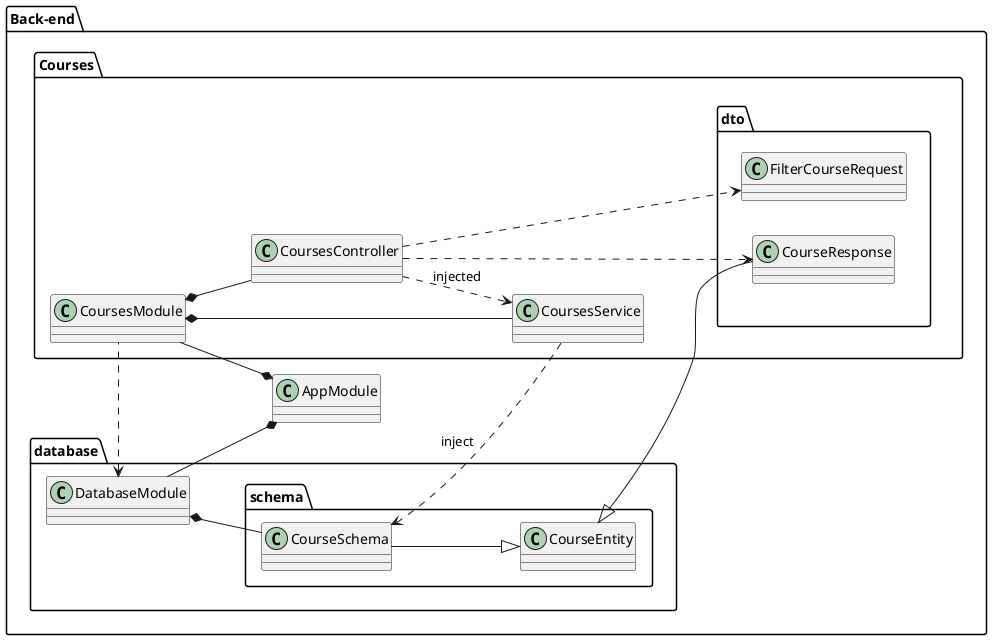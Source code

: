@startuml
left to right direction
package "Back-end" {
    class AppModule {
    }
    package database{
        class DatabaseModule {
        }
        package schema {
            class CourseEntity {
            }
            class CourseSchema {
            }
            CourseSchema --|> CourseEntity
        }
        DatabaseModule *-- schema.CourseSchema
    }

    package "Courses" {
        class CoursesController {
        }

        class CoursesService {
        }

        class CoursesModule {
        }

        package "dto" {
            Class FilterCourseRequest {
            }
        }

        CoursesModule *-- CoursesController
        CoursesModule *-- CoursesService
        CoursesController ..> CoursesService : injected
        CoursesController ..> dto.CourseResponse 
        CoursesController ..> dto.FilterCourseRequest 
        CoursesService .d[hidden].> dto
    }
    CourseResponse --|> CourseEntity
    CoursesModule --* AppModule
    DatabaseModule --* AppModule
    CourseSchema <..CoursesService: inject
    DatabaseModule <..CoursesModule

}
@enduml